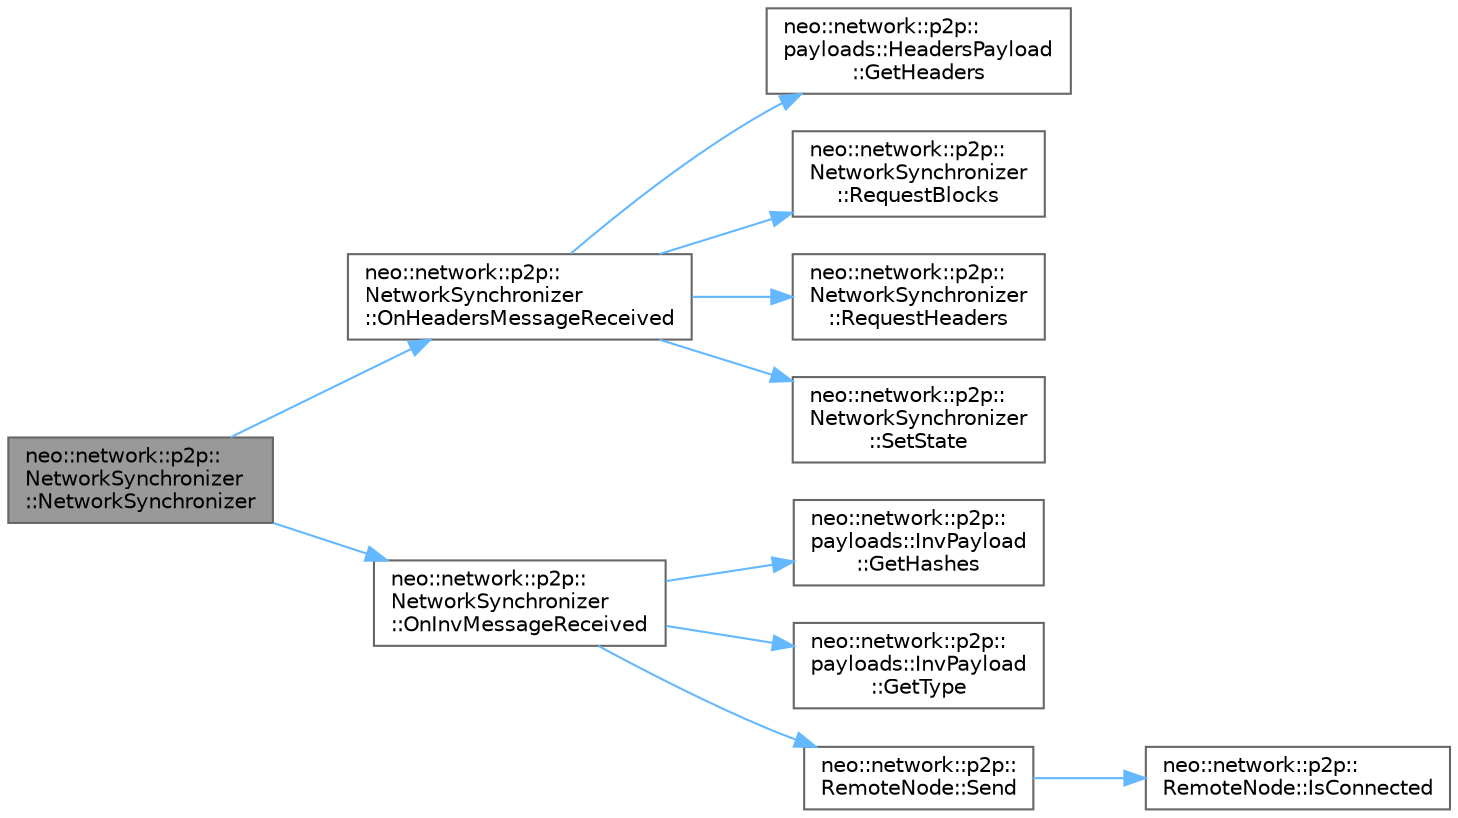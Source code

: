 digraph "neo::network::p2p::NetworkSynchronizer::NetworkSynchronizer"
{
 // LATEX_PDF_SIZE
  bgcolor="transparent";
  edge [fontname=Helvetica,fontsize=10,labelfontname=Helvetica,labelfontsize=10];
  node [fontname=Helvetica,fontsize=10,shape=box,height=0.2,width=0.4];
  rankdir="LR";
  Node1 [id="Node000001",label="neo::network::p2p::\lNetworkSynchronizer\l::NetworkSynchronizer",height=0.2,width=0.4,color="gray40", fillcolor="grey60", style="filled", fontcolor="black",tooltip="Constructs a NetworkSynchronizer."];
  Node1 -> Node2 [id="edge1_Node000001_Node000002",color="steelblue1",style="solid",tooltip=" "];
  Node2 [id="Node000002",label="neo::network::p2p::\lNetworkSynchronizer\l::OnHeadersMessageReceived",height=0.2,width=0.4,color="grey40", fillcolor="white", style="filled",URL="$classneo_1_1network_1_1p2p_1_1_network_synchronizer.html#af35e78231360e85d94e415d661cb5277",tooltip="Called when a headers message is received."];
  Node2 -> Node3 [id="edge2_Node000002_Node000003",color="steelblue1",style="solid",tooltip=" "];
  Node3 [id="Node000003",label="neo::network::p2p::\lpayloads::HeadersPayload\l::GetHeaders",height=0.2,width=0.4,color="grey40", fillcolor="white", style="filled",URL="$classneo_1_1network_1_1p2p_1_1payloads_1_1_headers_payload.html#a6a621120d5ae7b19137cb7dc995194a4",tooltip="Gets the headers."];
  Node2 -> Node4 [id="edge3_Node000002_Node000004",color="steelblue1",style="solid",tooltip=" "];
  Node4 [id="Node000004",label="neo::network::p2p::\lNetworkSynchronizer\l::RequestBlocks",height=0.2,width=0.4,color="grey40", fillcolor="white", style="filled",URL="$classneo_1_1network_1_1p2p_1_1_network_synchronizer.html#ae9434fe7c50f32977302d66f10958e4b",tooltip=" "];
  Node2 -> Node5 [id="edge4_Node000002_Node000005",color="steelblue1",style="solid",tooltip=" "];
  Node5 [id="Node000005",label="neo::network::p2p::\lNetworkSynchronizer\l::RequestHeaders",height=0.2,width=0.4,color="grey40", fillcolor="white", style="filled",URL="$classneo_1_1network_1_1p2p_1_1_network_synchronizer.html#a17aa776a39d9e94bc999ca0320379266",tooltip=" "];
  Node2 -> Node6 [id="edge5_Node000002_Node000006",color="steelblue1",style="solid",tooltip=" "];
  Node6 [id="Node000006",label="neo::network::p2p::\lNetworkSynchronizer\l::SetState",height=0.2,width=0.4,color="grey40", fillcolor="white", style="filled",URL="$classneo_1_1network_1_1p2p_1_1_network_synchronizer.html#a1305f5231dee88422aa9a8aa7876e241",tooltip=" "];
  Node1 -> Node7 [id="edge6_Node000001_Node000007",color="steelblue1",style="solid",tooltip=" "];
  Node7 [id="Node000007",label="neo::network::p2p::\lNetworkSynchronizer\l::OnInvMessageReceived",height=0.2,width=0.4,color="grey40", fillcolor="white", style="filled",URL="$classneo_1_1network_1_1p2p_1_1_network_synchronizer.html#aee08369f6617960a560727093024d3cf",tooltip="Called when an inv message is received."];
  Node7 -> Node8 [id="edge7_Node000007_Node000008",color="steelblue1",style="solid",tooltip=" "];
  Node8 [id="Node000008",label="neo::network::p2p::\lpayloads::InvPayload\l::GetHashes",height=0.2,width=0.4,color="grey40", fillcolor="white", style="filled",URL="$classneo_1_1network_1_1p2p_1_1payloads_1_1_inv_payload.html#a04034c05f74c0d9052ae8e512f5c2f31",tooltip="Gets the hashes of the inventories."];
  Node7 -> Node9 [id="edge8_Node000007_Node000009",color="steelblue1",style="solid",tooltip=" "];
  Node9 [id="Node000009",label="neo::network::p2p::\lpayloads::InvPayload\l::GetType",height=0.2,width=0.4,color="grey40", fillcolor="white", style="filled",URL="$classneo_1_1network_1_1p2p_1_1payloads_1_1_inv_payload.html#ab278045611e450c1efaa99cea7d3f56e",tooltip="Gets the type of the inventories."];
  Node7 -> Node10 [id="edge9_Node000007_Node000010",color="steelblue1",style="solid",tooltip=" "];
  Node10 [id="Node000010",label="neo::network::p2p::\lRemoteNode::Send",height=0.2,width=0.4,color="grey40", fillcolor="white", style="filled",URL="$classneo_1_1network_1_1p2p_1_1_remote_node.html#a57ce01b12cac829366b308b5f9b6114a",tooltip="Sends a message to the remote node."];
  Node10 -> Node11 [id="edge10_Node000010_Node000011",color="steelblue1",style="solid",tooltip=" "];
  Node11 [id="Node000011",label="neo::network::p2p::\lRemoteNode::IsConnected",height=0.2,width=0.4,color="grey40", fillcolor="white", style="filled",URL="$classneo_1_1network_1_1p2p_1_1_remote_node.html#a6245444a7151bc867f35bdd01f13d720",tooltip="Gets whether the remote node is connected."];
}
